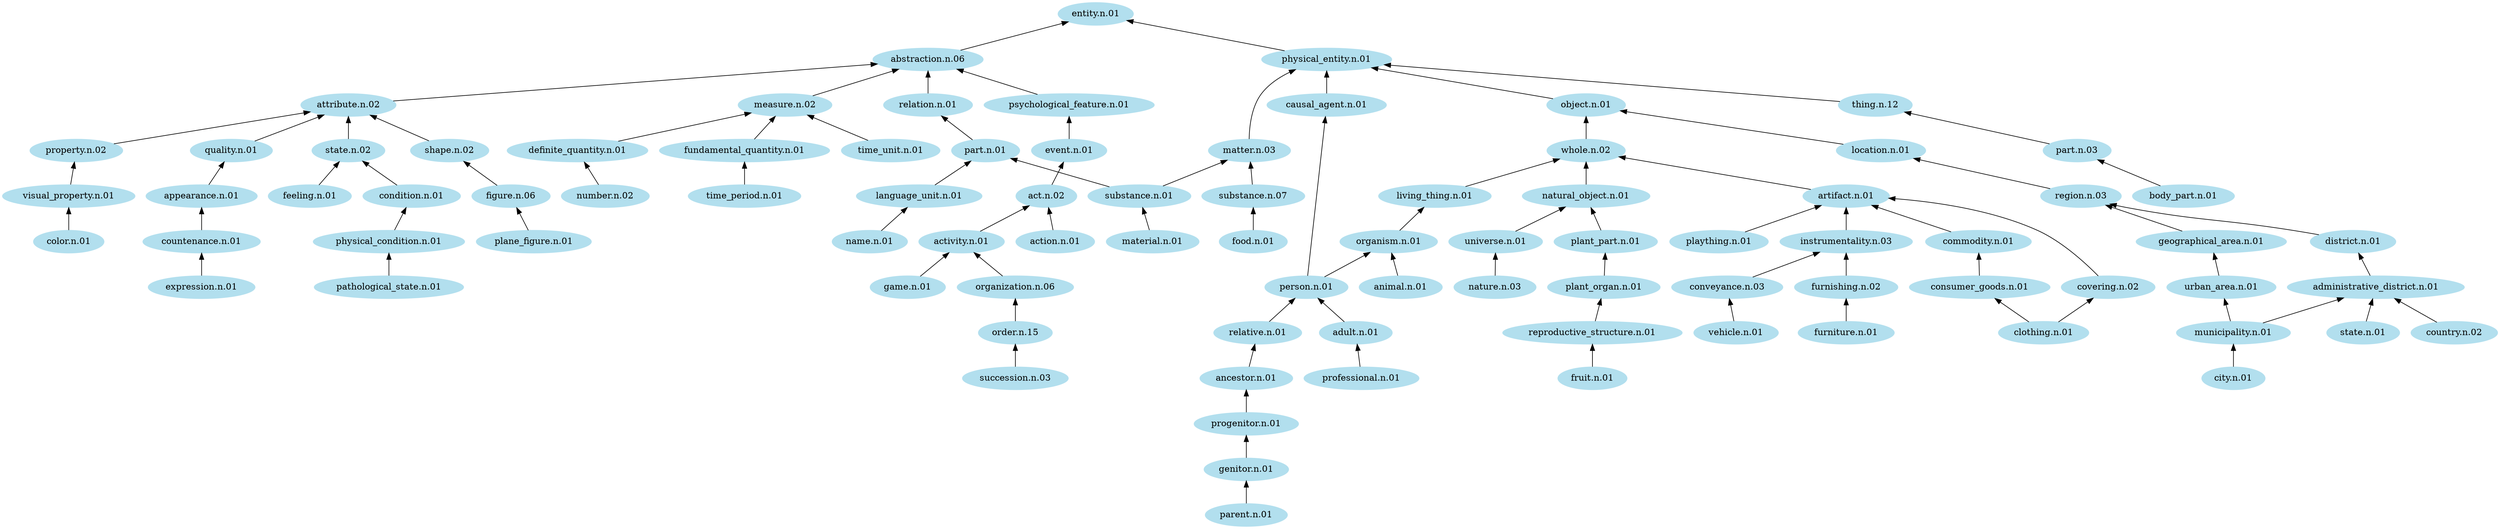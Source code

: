 digraph diagram {
	node [color=lightblue2 style=filled]
	rankdir=BT
	"abstraction.n.06" -> "entity.n.01"
	"attribute.n.02" -> "abstraction.n.06"
	"state.n.02" -> "attribute.n.02"
	"condition.n.01" -> "state.n.02"
	"physical_condition.n.01" -> "condition.n.01"
	"pathological_state.n.01" -> "physical_condition.n.01"
	"shape.n.02" -> "attribute.n.02"
	"figure.n.06" -> "shape.n.02"
	"plane_figure.n.01" -> "figure.n.06"
	"physical_entity.n.01" -> "entity.n.01"
	"object.n.01" -> "physical_entity.n.01"
	"location.n.01" -> "object.n.01"
	"region.n.03" -> "location.n.01"
	"district.n.01" -> "region.n.03"
	"administrative_district.n.01" -> "district.n.01"
	"state.n.01" -> "administrative_district.n.01"
	"causal_agent.n.01" -> "physical_entity.n.01"
	"person.n.01" -> "causal_agent.n.01"
	"whole.n.02" -> "object.n.01"
	"living_thing.n.01" -> "whole.n.02"
	"organism.n.01" -> "living_thing.n.01"
	"person.n.01" -> "organism.n.01"
	"adult.n.01" -> "person.n.01"
	"professional.n.01" -> "adult.n.01"
	"natural_object.n.01" -> "whole.n.02"
	"universe.n.01" -> "natural_object.n.01"
	"nature.n.03" -> "universe.n.01"
	"municipality.n.01" -> "administrative_district.n.01"
	"geographical_area.n.01" -> "region.n.03"
	"urban_area.n.01" -> "geographical_area.n.01"
	"municipality.n.01" -> "urban_area.n.01"
	"city.n.01" -> "municipality.n.01"
	"measure.n.02" -> "abstraction.n.06"
	"fundamental_quantity.n.01" -> "measure.n.02"
	"time_period.n.01" -> "fundamental_quantity.n.01"
	"matter.n.03" -> "physical_entity.n.01"
	"substance.n.07" -> "matter.n.03"
	"food.n.01" -> "substance.n.07"
	"relation.n.01" -> "abstraction.n.06"
	"part.n.01" -> "relation.n.01"
	"language_unit.n.01" -> "part.n.01"
	"name.n.01" -> "language_unit.n.01"
	"psychological_feature.n.01" -> "abstraction.n.06"
	"event.n.01" -> "psychological_feature.n.01"
	"act.n.02" -> "event.n.01"
	"activity.n.01" -> "act.n.02"
	"game.n.01" -> "activity.n.01"
	"artifact.n.01" -> "whole.n.02"
	"plaything.n.01" -> "artifact.n.01"
	"instrumentality.n.03" -> "artifact.n.01"
	"furnishing.n.02" -> "instrumentality.n.03"
	"furniture.n.01" -> "furnishing.n.02"
	"property.n.02" -> "attribute.n.02"
	"visual_property.n.01" -> "property.n.02"
	"color.n.01" -> "visual_property.n.01"
	"relative.n.01" -> "person.n.01"
	"ancestor.n.01" -> "relative.n.01"
	"progenitor.n.01" -> "ancestor.n.01"
	"genitor.n.01" -> "progenitor.n.01"
	"parent.n.01" -> "genitor.n.01"
	"organization.n.06" -> "activity.n.01"
	"order.n.15" -> "organization.n.06"
	"succession.n.03" -> "order.n.15"
	"substance.n.01" -> "matter.n.03"
	"substance.n.01" -> "part.n.01"
	"material.n.01" -> "substance.n.01"
	"quality.n.01" -> "attribute.n.02"
	"appearance.n.01" -> "quality.n.01"
	"countenance.n.01" -> "appearance.n.01"
	"expression.n.01" -> "countenance.n.01"
	"plant_part.n.01" -> "natural_object.n.01"
	"plant_organ.n.01" -> "plant_part.n.01"
	"reproductive_structure.n.01" -> "plant_organ.n.01"
	"fruit.n.01" -> "reproductive_structure.n.01"
	"country.n.02" -> "administrative_district.n.01"
	"time_unit.n.01" -> "measure.n.02"
	"animal.n.01" -> "organism.n.01"
	"action.n.01" -> "act.n.02"
	"conveyance.n.03" -> "instrumentality.n.03"
	"vehicle.n.01" -> "conveyance.n.03"
	"feeling.n.01" -> "state.n.02"
	"definite_quantity.n.01" -> "measure.n.02"
	"number.n.02" -> "definite_quantity.n.01"
	"commodity.n.01" -> "artifact.n.01"
	"consumer_goods.n.01" -> "commodity.n.01"
	"clothing.n.01" -> "consumer_goods.n.01"
	"covering.n.02" -> "artifact.n.01"
	"clothing.n.01" -> "covering.n.02"
	"thing.n.12" -> "physical_entity.n.01"
	"part.n.03" -> "thing.n.12"
	"body_part.n.01" -> "part.n.03"
}
